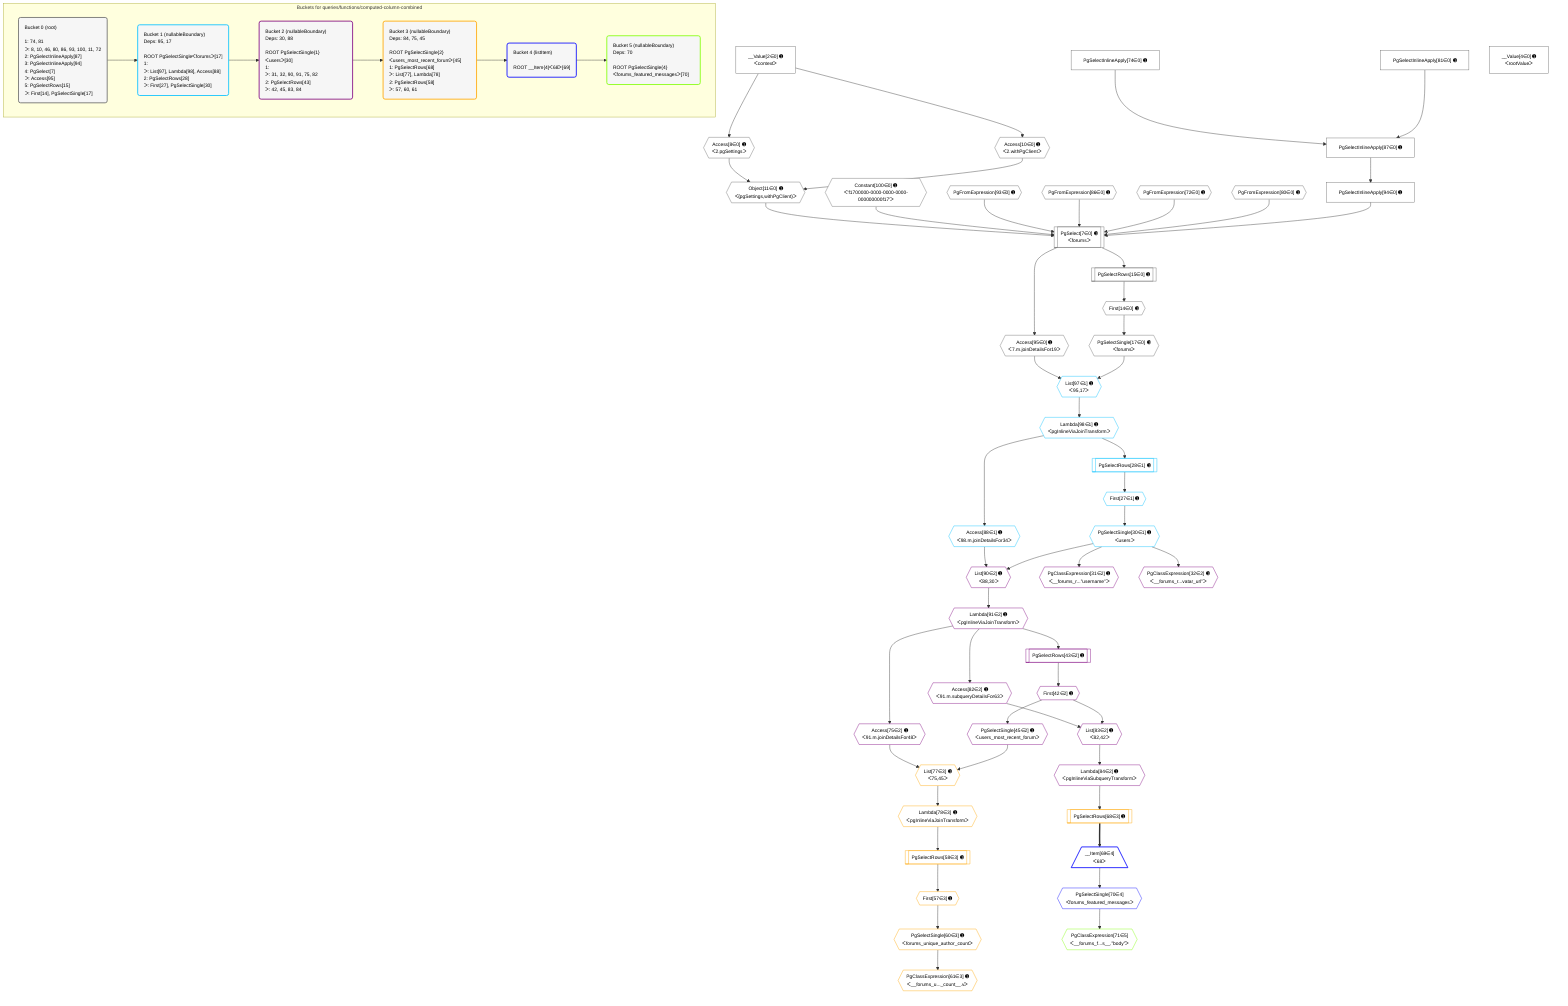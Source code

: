 %%{init: {'themeVariables': { 'fontSize': '12px'}}}%%
graph TD
    classDef path fill:#eee,stroke:#000,color:#000
    classDef plan fill:#fff,stroke-width:1px,color:#000
    classDef itemplan fill:#fff,stroke-width:2px,color:#000
    classDef unbatchedplan fill:#dff,stroke-width:1px,color:#000
    classDef sideeffectplan fill:#fcc,stroke-width:2px,color:#000
    classDef bucket fill:#f6f6f6,color:#000,stroke-width:2px,text-align:left

    subgraph "Buckets for queries/functions/computed-column-combined"
    Bucket0("Bucket 0 (root)<br /><br />1: 74, 81<br />ᐳ: 8, 10, 46, 80, 86, 93, 100, 11, 72<br />2: PgSelectInlineApply[87]<br />3: PgSelectInlineApply[94]<br />4: PgSelect[7]<br />ᐳ: Access[95]<br />5: PgSelectRows[15]<br />ᐳ: First[14], PgSelectSingle[17]"):::bucket
    Bucket1("Bucket 1 (nullableBoundary)<br />Deps: 95, 17<br /><br />ROOT PgSelectSingleᐸforumsᐳ[17]<br />1: <br />ᐳ: List[97], Lambda[98], Access[88]<br />2: PgSelectRows[28]<br />ᐳ: First[27], PgSelectSingle[30]"):::bucket
    Bucket2("Bucket 2 (nullableBoundary)<br />Deps: 30, 88<br /><br />ROOT PgSelectSingle{1}ᐸusersᐳ[30]<br />1: <br />ᐳ: 31, 32, 90, 91, 75, 82<br />2: PgSelectRows[43]<br />ᐳ: 42, 45, 83, 84"):::bucket
    Bucket3("Bucket 3 (nullableBoundary)<br />Deps: 84, 75, 45<br /><br />ROOT PgSelectSingle{2}ᐸusers_most_recent_forumᐳ[45]<br />1: PgSelectRows[68]<br />ᐳ: List[77], Lambda[78]<br />2: PgSelectRows[58]<br />ᐳ: 57, 60, 61"):::bucket
    Bucket4("Bucket 4 (listItem)<br /><br />ROOT __Item{4}ᐸ68ᐳ[69]"):::bucket
    Bucket5("Bucket 5 (nullableBoundary)<br />Deps: 70<br /><br />ROOT PgSelectSingle{4}ᐸforums_featured_messagesᐳ[70]"):::bucket
    end
    Bucket0 --> Bucket1
    Bucket1 --> Bucket2
    Bucket2 --> Bucket3
    Bucket3 --> Bucket4
    Bucket4 --> Bucket5

    %% plan dependencies
    PgSelect7[["PgSelect[7∈0] ➊<br />ᐸforumsᐳ"]]:::plan
    Object11{{"Object[11∈0] ➊<br />ᐸ{pgSettings,withPgClient}ᐳ"}}:::plan
    Constant100{{"Constant[100∈0] ➊<br />ᐸ'f1700000-0000-0000-0000-000000000f17'ᐳ"}}:::plan
    PgFromExpression93{{"PgFromExpression[93∈0] ➊"}}:::plan
    PgFromExpression86{{"PgFromExpression[86∈0] ➊"}}:::plan
    PgFromExpression72{{"PgFromExpression[72∈0] ➊"}}:::plan
    PgFromExpression80{{"PgFromExpression[80∈0] ➊"}}:::plan
    PgSelectInlineApply94["PgSelectInlineApply[94∈0] ➊"]:::plan
    Object11 & Constant100 & PgFromExpression93 & PgFromExpression86 & PgFromExpression72 & PgFromExpression80 & PgSelectInlineApply94 --> PgSelect7
    Access8{{"Access[8∈0] ➊<br />ᐸ2.pgSettingsᐳ"}}:::plan
    Access10{{"Access[10∈0] ➊<br />ᐸ2.withPgClientᐳ"}}:::plan
    Access8 & Access10 --> Object11
    PgSelectInlineApply87["PgSelectInlineApply[87∈0] ➊"]:::plan
    PgSelectInlineApply74["PgSelectInlineApply[74∈0] ➊"]:::plan
    PgSelectInlineApply81["PgSelectInlineApply[81∈0] ➊"]:::plan
    PgSelectInlineApply74 & PgSelectInlineApply81 --> PgSelectInlineApply87
    __Value2["__Value[2∈0] ➊<br />ᐸcontextᐳ"]:::plan
    __Value2 --> Access8
    __Value2 --> Access10
    First14{{"First[14∈0] ➊"}}:::plan
    PgSelectRows15[["PgSelectRows[15∈0] ➊"]]:::plan
    PgSelectRows15 --> First14
    PgSelect7 --> PgSelectRows15
    PgSelectSingle17{{"PgSelectSingle[17∈0] ➊<br />ᐸforumsᐳ"}}:::plan
    First14 --> PgSelectSingle17
    PgSelectInlineApply87 --> PgSelectInlineApply94
    Access95{{"Access[95∈0] ➊<br />ᐸ7.m.joinDetailsFor19ᐳ"}}:::plan
    PgSelect7 --> Access95
    __Value4["__Value[4∈0] ➊<br />ᐸrootValueᐳ"]:::plan
    List97{{"List[97∈1] ➊<br />ᐸ95,17ᐳ"}}:::plan
    Access95 & PgSelectSingle17 --> List97
    First27{{"First[27∈1] ➊"}}:::plan
    PgSelectRows28[["PgSelectRows[28∈1] ➊"]]:::plan
    PgSelectRows28 --> First27
    Lambda98{{"Lambda[98∈1] ➊<br />ᐸpgInlineViaJoinTransformᐳ"}}:::plan
    Lambda98 --> PgSelectRows28
    PgSelectSingle30{{"PgSelectSingle[30∈1] ➊<br />ᐸusersᐳ"}}:::plan
    First27 --> PgSelectSingle30
    Access88{{"Access[88∈1] ➊<br />ᐸ98.m.joinDetailsFor34ᐳ"}}:::plan
    Lambda98 --> Access88
    List97 --> Lambda98
    List83{{"List[83∈2] ➊<br />ᐸ82,42ᐳ"}}:::plan
    Access82{{"Access[82∈2] ➊<br />ᐸ91.m.subqueryDetailsFor63ᐳ"}}:::plan
    First42{{"First[42∈2] ➊"}}:::plan
    Access82 & First42 --> List83
    List90{{"List[90∈2] ➊<br />ᐸ88,30ᐳ"}}:::plan
    Access88 & PgSelectSingle30 --> List90
    PgClassExpression31{{"PgClassExpression[31∈2] ➊<br />ᐸ__forums_r...”username”ᐳ"}}:::plan
    PgSelectSingle30 --> PgClassExpression31
    PgClassExpression32{{"PgClassExpression[32∈2] ➊<br />ᐸ__forums_r...vatar_url”ᐳ"}}:::plan
    PgSelectSingle30 --> PgClassExpression32
    PgSelectRows43[["PgSelectRows[43∈2] ➊"]]:::plan
    PgSelectRows43 --> First42
    Lambda91{{"Lambda[91∈2] ➊<br />ᐸpgInlineViaJoinTransformᐳ"}}:::plan
    Lambda91 --> PgSelectRows43
    PgSelectSingle45{{"PgSelectSingle[45∈2] ➊<br />ᐸusers_most_recent_forumᐳ"}}:::plan
    First42 --> PgSelectSingle45
    Access75{{"Access[75∈2] ➊<br />ᐸ91.m.joinDetailsFor48ᐳ"}}:::plan
    Lambda91 --> Access75
    Lambda91 --> Access82
    Lambda84{{"Lambda[84∈2] ➊<br />ᐸpgInlineViaSubqueryTransformᐳ"}}:::plan
    List83 --> Lambda84
    List90 --> Lambda91
    List77{{"List[77∈3] ➊<br />ᐸ75,45ᐳ"}}:::plan
    Access75 & PgSelectSingle45 --> List77
    First57{{"First[57∈3] ➊"}}:::plan
    PgSelectRows58[["PgSelectRows[58∈3] ➊"]]:::plan
    PgSelectRows58 --> First57
    Lambda78{{"Lambda[78∈3] ➊<br />ᐸpgInlineViaJoinTransformᐳ"}}:::plan
    Lambda78 --> PgSelectRows58
    PgSelectSingle60{{"PgSelectSingle[60∈3] ➊<br />ᐸforums_unique_author_countᐳ"}}:::plan
    First57 --> PgSelectSingle60
    PgClassExpression61{{"PgClassExpression[61∈3] ➊<br />ᐸ__forums_u..._count__.vᐳ"}}:::plan
    PgSelectSingle60 --> PgClassExpression61
    PgSelectRows68[["PgSelectRows[68∈3] ➊"]]:::plan
    Lambda84 --> PgSelectRows68
    List77 --> Lambda78
    __Item69[/"__Item[69∈4]<br />ᐸ68ᐳ"\]:::itemplan
    PgSelectRows68 ==> __Item69
    PgSelectSingle70{{"PgSelectSingle[70∈4]<br />ᐸforums_featured_messagesᐳ"}}:::plan
    __Item69 --> PgSelectSingle70
    PgClassExpression71{{"PgClassExpression[71∈5]<br />ᐸ__forums_f...s__.”body”ᐳ"}}:::plan
    PgSelectSingle70 --> PgClassExpression71

    %% define steps
    classDef bucket0 stroke:#696969
    class Bucket0,__Value2,__Value4,PgSelect7,Access8,Access10,Object11,First14,PgSelectRows15,PgSelectSingle17,PgFromExpression72,PgSelectInlineApply74,PgFromExpression80,PgSelectInlineApply81,PgFromExpression86,PgSelectInlineApply87,PgFromExpression93,PgSelectInlineApply94,Access95,Constant100 bucket0
    classDef bucket1 stroke:#00bfff
    class Bucket1,First27,PgSelectRows28,PgSelectSingle30,Access88,List97,Lambda98 bucket1
    classDef bucket2 stroke:#7f007f
    class Bucket2,PgClassExpression31,PgClassExpression32,First42,PgSelectRows43,PgSelectSingle45,Access75,Access82,List83,Lambda84,List90,Lambda91 bucket2
    classDef bucket3 stroke:#ffa500
    class Bucket3,First57,PgSelectRows58,PgSelectSingle60,PgClassExpression61,PgSelectRows68,List77,Lambda78 bucket3
    classDef bucket4 stroke:#0000ff
    class Bucket4,__Item69,PgSelectSingle70 bucket4
    classDef bucket5 stroke:#7fff00
    class Bucket5,PgClassExpression71 bucket5